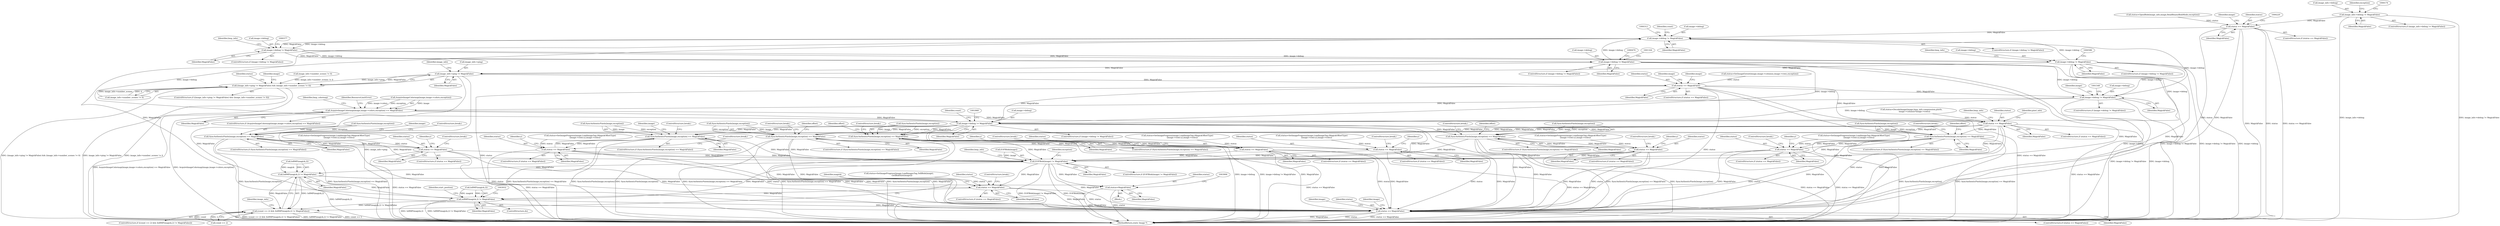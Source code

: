 digraph "0_ImageMagick_db0add932fb850d762b02604ca3053b7d7ab6deb@pointer" {
"1000168" [label="(Call,image_info->debug != MagickFalse)"];
"1000207" [label="(Call,status == MagickFalse)"];
"1000306" [label="(Call,image->debug != MagickFalse)"];
"1000371" [label="(Call,image->debug != MagickFalse)"];
"1000463" [label="(Call,image->debug != MagickFalse)"];
"1001489" [label="(Call,image_info->ping != MagickFalse)"];
"1001488" [label="(Call,(image_info->ping != MagickFalse) && (image_info->number_scenes != 0))"];
"1001526" [label="(Call,status == MagickFalse)"];
"1001542" [label="(Call,image->debug != MagickFalse)"];
"1001559" [label="(Call,AcquireImageColormap(image,image->colors,exception) == MagickFalse)"];
"1001862" [label="(Call,image->debug != MagickFalse)"];
"1002544" [label="(Call,SyncAuthenticPixels(image,exception) == MagickFalse)"];
"1002575" [label="(Call,status == MagickFalse)"];
"1003778" [label="(Call,EOFBlob(image) != MagickFalse)"];
"1003883" [label="(Call,IsBMP(magick,2) != MagickFalse)"];
"1003879" [label="(Call,(count == 2) && (IsBMP(magick,2) != MagickFalse))"];
"1003901" [label="(Call,status=MagickFalse)"];
"1003922" [label="(Call,status == MagickFalse)"];
"1003926" [label="(Call,IsBMP(magick,2) != MagickFalse)"];
"1003936" [label="(Call,status == MagickFalse)"];
"1002737" [label="(Call,SyncAuthenticPixels(image,exception) == MagickFalse)"];
"1002768" [label="(Call,status == MagickFalse)"];
"1002877" [label="(Call,SyncAuthenticPixels(image,exception) == MagickFalse)"];
"1002919" [label="(Call,status == MagickFalse)"];
"1003246" [label="(Call,SyncAuthenticPixels(image,exception) == MagickFalse)"];
"1003288" [label="(Call,status == MagickFalse)"];
"1003399" [label="(Call,SyncAuthenticPixels(image,exception) == MagickFalse)"];
"1003441" [label="(Call,status == MagickFalse)"];
"1003712" [label="(Call,SyncAuthenticPixels(image,exception) == MagickFalse)"];
"1003754" [label="(Call,status == MagickFalse)"];
"1001946" [label="(Call,status == MagickFalse)"];
"1000579" [label="(Call,image->debug != MagickFalse)"];
"1002769" [label="(Identifier,status)"];
"1003778" [label="(Call,EOFBlob(image) != MagickFalse)"];
"1003794" [label="(Identifier,bmp_info)"];
"1000326" [label="(Identifier,count)"];
"1002903" [label="(Call,status=SetImageProgress(image,LoadImageTag,(MagickOffsetType)\n                (image->rows-y),image->rows))"];
"1002578" [label="(ControlStructure,break;)"];
"1002882" [label="(ControlStructure,break;)"];
"1000699" [label="(Identifier,bmp_info)"];
"1003425" [label="(Call,status=SetImageProgress(image,LoadImageTag,(MagickOffsetType)\n                (image->rows-y),image->rows))"];
"1001496" [label="(Identifier,image_info)"];
"1001862" [label="(Call,image->debug != MagickFalse)"];
"1000199" [label="(Call,status=OpenBlob(image_info,image,ReadBinaryBlobMode,exception))"];
"1003779" [label="(Call,EOFBlob(image))"];
"1003924" [label="(Identifier,MagickFalse)"];
"1000464" [label="(Call,image->debug)"];
"1002767" [label="(ControlStructure,if (status == MagickFalse))"];
"1001948" [label="(Identifier,MagickFalse)"];
"1001488" [label="(Call,(image_info->ping != MagickFalse) && (image_info->number_scenes != 0))"];
"1003890" [label="(Identifier,image_info)"];
"1001541" [label="(ControlStructure,if (image->debug != MagickFalse))"];
"1002577" [label="(Identifier,MagickFalse)"];
"1000371" [label="(Call,image->debug != MagickFalse)"];
"1000375" [label="(Identifier,MagickFalse)"];
"1001558" [label="(ControlStructure,if (AcquireImageColormap(image,image->colors,exception) == MagickFalse))"];
"1003936" [label="(Call,status == MagickFalse)"];
"1003901" [label="(Call,status=MagickFalse)"];
"1001930" [label="(Call,status=DecodeImage(image,bmp_info.compression,pixels,\n          image->columns*image->rows))"];
"1001487" [label="(ControlStructure,if ((image_info->ping != MagickFalse) && (image_info->number_scenes != 0)))"];
"1000207" [label="(Call,status == MagickFalse)"];
"1002768" [label="(Call,status == MagickFalse)"];
"1003777" [label="(ControlStructure,if (EOFBlob(image) != MagickFalse))"];
"1003713" [label="(Call,SyncAuthenticPixels(image,exception))"];
"1001960" [label="(Identifier,bmp_info)"];
"1002741" [label="(Identifier,MagickFalse)"];
"1003941" [label="(Identifier,image)"];
"1001866" [label="(Identifier,MagickFalse)"];
"1003246" [label="(Call,SyncAuthenticPixels(image,exception) == MagickFalse)"];
"1003880" [label="(Call,count == 2)"];
"1003757" [label="(ControlStructure,break;)"];
"1002601" [label="(Identifier,y)"];
"1001568" [label="(Identifier,ResourceLimitError)"];
"1003489" [label="(Identifier,y)"];
"1002544" [label="(Call,SyncAuthenticPixels(image,exception) == MagickFalse)"];
"1002549" [label="(ControlStructure,break;)"];
"1003928" [label="(Identifier,magick)"];
"1003404" [label="(ControlStructure,break;)"];
"1002574" [label="(ControlStructure,if (status == MagickFalse))"];
"1001559" [label="(Call,AcquireImageColormap(image,image->colors,exception) == MagickFalse)"];
"1001863" [label="(Call,image->debug)"];
"1002575" [label="(Call,status == MagickFalse)"];
"1003250" [label="(Identifier,MagickFalse)"];
"1003716" [label="(Identifier,MagickFalse)"];
"1003912" [label="(Call,status=SetImageProgress(image,LoadImagesTag,TellBlob(image),\n          GetBlobSize(image)))"];
"1001560" [label="(Call,AcquireImageColormap(image,image->colors,exception))"];
"1002559" [label="(Call,status=SetImageProgress(image,LoadImageTag,(MagickOffsetType)\n                (image->rows-y),image->rows))"];
"1001490" [label="(Call,image_info->ping)"];
"1000307" [label="(Call,image->debug)"];
"1000206" [label="(ControlStructure,if (status == MagickFalse))"];
"1002921" [label="(Identifier,MagickFalse)"];
"1003945" [label="(MethodReturn,static Image *)"];
"1001528" [label="(Identifier,MagickFalse)"];
"1003406" [label="(Identifier,offset)"];
"1001947" [label="(Identifier,status)"];
"1002576" [label="(Identifier,status)"];
"1000583" [label="(Identifier,MagickFalse)"];
"1001527" [label="(Identifier,status)"];
"1003443" [label="(Identifier,MagickFalse)"];
"1001543" [label="(Call,image->debug)"];
"1000212" [label="(Identifier,image)"];
"1003399" [label="(Call,SyncAuthenticPixels(image,exception) == MagickFalse)"];
"1000256" [label="(Identifier,start_position)"];
"1002811" [label="(Identifier,y)"];
"1001566" [label="(Identifier,MagickFalse)"];
"1002737" [label="(Call,SyncAuthenticPixels(image,exception) == MagickFalse)"];
"1003887" [label="(Identifier,MagickFalse)"];
"1001494" [label="(Call,image_info->number_scenes != 0)"];
"1002881" [label="(Identifier,MagickFalse)"];
"1003781" [label="(Identifier,MagickFalse)"];
"1003884" [label="(Call,IsBMP(magick,2))"];
"1000370" [label="(ControlStructure,if (image->debug != MagickFalse))"];
"1002746" [label="(Identifier,image)"];
"1000172" [label="(Identifier,MagickFalse)"];
"1003717" [label="(ControlStructure,break;)"];
"1003398" [label="(ControlStructure,if (SyncAuthenticPixels(image,exception) == MagickFalse))"];
"1002877" [label="(Call,SyncAuthenticPixels(image,exception) == MagickFalse)"];
"1003245" [label="(ControlStructure,if (SyncAuthenticPixels(image,exception) == MagickFalse))"];
"1001546" [label="(Identifier,MagickFalse)"];
"1001571" [label="(Identifier,bmp_colormap)"];
"1000209" [label="(Identifier,MagickFalse)"];
"1003930" [label="(Identifier,MagickFalse)"];
"1000169" [label="(Call,image_info->debug)"];
"1001489" [label="(Call,image_info->ping != MagickFalse)"];
"1001945" [label="(ControlStructure,if (status == MagickFalse))"];
"1002736" [label="(ControlStructure,if (SyncAuthenticPixels(image,exception) == MagickFalse))"];
"1002985" [label="(Identifier,y)"];
"1003754" [label="(Call,status == MagickFalse)"];
"1003756" [label="(Identifier,MagickFalse)"];
"1002884" [label="(Identifier,offset)"];
"1000184" [label="(Identifier,exception)"];
"1003711" [label="(ControlStructure,if (SyncAuthenticPixels(image,exception) == MagickFalse))"];
"1000580" [label="(Call,image->debug)"];
"1000463" [label="(Call,image->debug != MagickFalse)"];
"1003444" [label="(ControlStructure,break;)"];
"1003289" [label="(Identifier,status)"];
"1003400" [label="(Call,SyncAuthenticPixels(image,exception))"];
"1001951" [label="(Identifier,pixel_info)"];
"1003719" [label="(Identifier,offset)"];
"1002543" [label="(ControlStructure,if (SyncAuthenticPixels(image,exception) == MagickFalse))"];
"1002545" [label="(Call,SyncAuthenticPixels(image,exception))"];
"1003251" [label="(ControlStructure,break;)"];
"1001535" [label="(Identifier,image)"];
"1003937" [label="(Identifier,status)"];
"1000579" [label="(Call,image->debug != MagickFalse)"];
"1002922" [label="(ControlStructure,break;)"];
"1001525" [label="(ControlStructure,if (status == MagickFalse))"];
"1000578" [label="(ControlStructure,if (image->debug != MagickFalse))"];
"1003922" [label="(Call,status == MagickFalse)"];
"1003900" [label="(Block,)"];
"1002548" [label="(Identifier,MagickFalse)"];
"1003902" [label="(Identifier,status)"];
"1000208" [label="(Identifier,status)"];
"1001877" [label="(Identifier,count)"];
"1003272" [label="(Call,status=SetImageProgress(image,LoadImageTag,(MagickOffsetType)\n                (image->rows-y),image->rows))"];
"1003322" [label="(Identifier,y)"];
"1003287" [label="(ControlStructure,if (status == MagickFalse))"];
"1001531" [label="(Identifier,image)"];
"1001542" [label="(Call,image->debug != MagickFalse)"];
"1003738" [label="(Call,status=SetImageProgress(image,LoadImageTag,(MagickOffsetType)\n                (image->rows-y),image->rows))"];
"1002920" [label="(Identifier,status)"];
"1000310" [label="(Identifier,MagickFalse)"];
"1003440" [label="(ControlStructure,if (status == MagickFalse))"];
"1000462" [label="(ControlStructure,if (image->debug != MagickFalse))"];
"1002770" [label="(Identifier,MagickFalse)"];
"1001946" [label="(Call,status == MagickFalse)"];
"1003822" [label="(Call,image_info->number_scenes != 0)"];
"1003883" [label="(Call,IsBMP(magick,2) != MagickFalse)"];
"1003291" [label="(ControlStructure,break;)"];
"1003247" [label="(Call,SyncAuthenticPixels(image,exception))"];
"1000305" [label="(ControlStructure,if (image->debug != MagickFalse))"];
"1002742" [label="(ControlStructure,break;)"];
"1003878" [label="(ControlStructure,if ((count == 2) && (IsBMP(magick,2) != MagickFalse)))"];
"1001526" [label="(Call,status == MagickFalse)"];
"1003938" [label="(Identifier,MagickFalse)"];
"1003921" [label="(ControlStructure,if (status == MagickFalse))"];
"1003253" [label="(Identifier,offset)"];
"1003926" [label="(Call,IsBMP(magick,2) != MagickFalse)"];
"1003935" [label="(ControlStructure,if (status == MagickFalse))"];
"1002919" [label="(Call,status == MagickFalse)"];
"1003290" [label="(Identifier,MagickFalse)"];
"1002553" [label="(Identifier,image)"];
"1003403" [label="(Identifier,MagickFalse)"];
"1003903" [label="(Identifier,MagickFalse)"];
"1001514" [label="(Call,status=SetImageExtent(image,image->columns,image->rows,exception))"];
"1001861" [label="(ControlStructure,if (image->debug != MagickFalse))"];
"1000167" [label="(ControlStructure,if (image_info->debug != MagickFalse))"];
"1001515" [label="(Identifier,status)"];
"1000251" [label="(ControlStructure,do)"];
"1002410" [label="(Identifier,y)"];
"1001493" [label="(Identifier,MagickFalse)"];
"1003923" [label="(Identifier,status)"];
"1003927" [label="(Call,IsBMP(magick,2))"];
"1003288" [label="(Call,status == MagickFalse)"];
"1003944" [label="(Identifier,image)"];
"1003712" [label="(Call,SyncAuthenticPixels(image,exception) == MagickFalse)"];
"1000168" [label="(Call,image_info->debug != MagickFalse)"];
"1000388" [label="(Identifier,bmp_info)"];
"1003441" [label="(Call,status == MagickFalse)"];
"1000306" [label="(Call,image->debug != MagickFalse)"];
"1003753" [label="(ControlStructure,if (status == MagickFalse))"];
"1002918" [label="(ControlStructure,if (status == MagickFalse))"];
"1002752" [label="(Call,status=SetImageProgress(image,LoadImageTag,(MagickOffsetType)\n                (image->rows-y),image->rows))"];
"1002771" [label="(ControlStructure,break;)"];
"1000467" [label="(Identifier,MagickFalse)"];
"1002876" [label="(ControlStructure,if (SyncAuthenticPixels(image,exception) == MagickFalse))"];
"1003784" [label="(Identifier,exception)"];
"1000372" [label="(Call,image->debug)"];
"1001561" [label="(Identifier,image)"];
"1003755" [label="(Identifier,status)"];
"1002738" [label="(Call,SyncAuthenticPixels(image,exception))"];
"1003879" [label="(Call,(count == 2) && (IsBMP(magick,2) != MagickFalse))"];
"1003442" [label="(Identifier,status)"];
"1002878" [label="(Call,SyncAuthenticPixels(image,exception))"];
"1003925" [label="(ControlStructure,break;)"];
"1001502" [label="(Identifier,image)"];
"1000168" -> "1000167"  [label="AST: "];
"1000168" -> "1000172"  [label="CFG: "];
"1000169" -> "1000168"  [label="AST: "];
"1000172" -> "1000168"  [label="AST: "];
"1000174" -> "1000168"  [label="CFG: "];
"1000184" -> "1000168"  [label="CFG: "];
"1000168" -> "1003945"  [label="DDG: image_info->debug != MagickFalse"];
"1000168" -> "1003945"  [label="DDG: image_info->debug"];
"1000168" -> "1000207"  [label="DDG: MagickFalse"];
"1000207" -> "1000206"  [label="AST: "];
"1000207" -> "1000209"  [label="CFG: "];
"1000208" -> "1000207"  [label="AST: "];
"1000209" -> "1000207"  [label="AST: "];
"1000212" -> "1000207"  [label="CFG: "];
"1000220" -> "1000207"  [label="CFG: "];
"1000207" -> "1003945"  [label="DDG: MagickFalse"];
"1000207" -> "1003945"  [label="DDG: status"];
"1000207" -> "1003945"  [label="DDG: status == MagickFalse"];
"1000199" -> "1000207"  [label="DDG: status"];
"1000207" -> "1000306"  [label="DDG: MagickFalse"];
"1000207" -> "1003936"  [label="DDG: status"];
"1000207" -> "1003936"  [label="DDG: MagickFalse"];
"1000306" -> "1000305"  [label="AST: "];
"1000306" -> "1000310"  [label="CFG: "];
"1000307" -> "1000306"  [label="AST: "];
"1000310" -> "1000306"  [label="AST: "];
"1000312" -> "1000306"  [label="CFG: "];
"1000326" -> "1000306"  [label="CFG: "];
"1000579" -> "1000306"  [label="DDG: image->debug"];
"1001862" -> "1000306"  [label="DDG: image->debug"];
"1001542" -> "1000306"  [label="DDG: image->debug"];
"1000463" -> "1000306"  [label="DDG: image->debug"];
"1003926" -> "1000306"  [label="DDG: MagickFalse"];
"1000306" -> "1000371"  [label="DDG: image->debug"];
"1000306" -> "1000371"  [label="DDG: MagickFalse"];
"1000371" -> "1000370"  [label="AST: "];
"1000371" -> "1000375"  [label="CFG: "];
"1000372" -> "1000371"  [label="AST: "];
"1000375" -> "1000371"  [label="AST: "];
"1000377" -> "1000371"  [label="CFG: "];
"1000388" -> "1000371"  [label="CFG: "];
"1000371" -> "1000463"  [label="DDG: image->debug"];
"1000371" -> "1000463"  [label="DDG: MagickFalse"];
"1000371" -> "1000579"  [label="DDG: image->debug"];
"1000371" -> "1000579"  [label="DDG: MagickFalse"];
"1000463" -> "1000462"  [label="AST: "];
"1000463" -> "1000467"  [label="CFG: "];
"1000464" -> "1000463"  [label="AST: "];
"1000467" -> "1000463"  [label="AST: "];
"1000470" -> "1000463"  [label="CFG: "];
"1001164" -> "1000463"  [label="CFG: "];
"1000463" -> "1003945"  [label="DDG: image->debug != MagickFalse"];
"1000463" -> "1003945"  [label="DDG: image->debug"];
"1000463" -> "1001489"  [label="DDG: MagickFalse"];
"1000463" -> "1001542"  [label="DDG: image->debug"];
"1000463" -> "1001862"  [label="DDG: image->debug"];
"1000463" -> "1003936"  [label="DDG: MagickFalse"];
"1001489" -> "1001488"  [label="AST: "];
"1001489" -> "1001493"  [label="CFG: "];
"1001490" -> "1001489"  [label="AST: "];
"1001493" -> "1001489"  [label="AST: "];
"1001496" -> "1001489"  [label="CFG: "];
"1001488" -> "1001489"  [label="CFG: "];
"1001489" -> "1003945"  [label="DDG: image_info->ping"];
"1001489" -> "1001488"  [label="DDG: image_info->ping"];
"1001489" -> "1001488"  [label="DDG: MagickFalse"];
"1000579" -> "1001489"  [label="DDG: MagickFalse"];
"1001489" -> "1001526"  [label="DDG: MagickFalse"];
"1001489" -> "1003936"  [label="DDG: MagickFalse"];
"1001488" -> "1001487"  [label="AST: "];
"1001488" -> "1001494"  [label="CFG: "];
"1001494" -> "1001488"  [label="AST: "];
"1001502" -> "1001488"  [label="CFG: "];
"1001515" -> "1001488"  [label="CFG: "];
"1001488" -> "1003945"  [label="DDG: image_info->number_scenes != 0"];
"1001488" -> "1003945"  [label="DDG: (image_info->ping != MagickFalse) && (image_info->number_scenes != 0)"];
"1001488" -> "1003945"  [label="DDG: image_info->ping != MagickFalse"];
"1001494" -> "1001488"  [label="DDG: image_info->number_scenes"];
"1001494" -> "1001488"  [label="DDG: 0"];
"1003822" -> "1001488"  [label="DDG: image_info->number_scenes != 0"];
"1001526" -> "1001525"  [label="AST: "];
"1001526" -> "1001528"  [label="CFG: "];
"1001527" -> "1001526"  [label="AST: "];
"1001528" -> "1001526"  [label="AST: "];
"1001531" -> "1001526"  [label="CFG: "];
"1001535" -> "1001526"  [label="CFG: "];
"1001526" -> "1003945"  [label="DDG: MagickFalse"];
"1001526" -> "1003945"  [label="DDG: status == MagickFalse"];
"1001526" -> "1003945"  [label="DDG: status"];
"1001514" -> "1001526"  [label="DDG: status"];
"1001526" -> "1001542"  [label="DDG: MagickFalse"];
"1001526" -> "1001862"  [label="DDG: MagickFalse"];
"1001526" -> "1001946"  [label="DDG: MagickFalse"];
"1001526" -> "1003936"  [label="DDG: status"];
"1001542" -> "1001541"  [label="AST: "];
"1001542" -> "1001546"  [label="CFG: "];
"1001543" -> "1001542"  [label="AST: "];
"1001546" -> "1001542"  [label="AST: "];
"1001548" -> "1001542"  [label="CFG: "];
"1001561" -> "1001542"  [label="CFG: "];
"1001542" -> "1003945"  [label="DDG: image->debug"];
"1001542" -> "1003945"  [label="DDG: image->debug != MagickFalse"];
"1000579" -> "1001542"  [label="DDG: image->debug"];
"1001542" -> "1001559"  [label="DDG: MagickFalse"];
"1001542" -> "1001862"  [label="DDG: image->debug"];
"1001559" -> "1001558"  [label="AST: "];
"1001559" -> "1001566"  [label="CFG: "];
"1001560" -> "1001559"  [label="AST: "];
"1001566" -> "1001559"  [label="AST: "];
"1001568" -> "1001559"  [label="CFG: "];
"1001571" -> "1001559"  [label="CFG: "];
"1001559" -> "1003945"  [label="DDG: AcquireImageColormap(image,image->colors,exception) == MagickFalse"];
"1001559" -> "1003945"  [label="DDG: AcquireImageColormap(image,image->colors,exception)"];
"1001560" -> "1001559"  [label="DDG: image"];
"1001560" -> "1001559"  [label="DDG: image->colors"];
"1001560" -> "1001559"  [label="DDG: exception"];
"1001559" -> "1001862"  [label="DDG: MagickFalse"];
"1001559" -> "1001946"  [label="DDG: MagickFalse"];
"1001862" -> "1001861"  [label="AST: "];
"1001862" -> "1001866"  [label="CFG: "];
"1001863" -> "1001862"  [label="AST: "];
"1001866" -> "1001862"  [label="AST: "];
"1001868" -> "1001862"  [label="CFG: "];
"1001877" -> "1001862"  [label="CFG: "];
"1001862" -> "1003945"  [label="DDG: image->debug != MagickFalse"];
"1001862" -> "1003945"  [label="DDG: image->debug"];
"1000579" -> "1001862"  [label="DDG: image->debug"];
"1001862" -> "1002544"  [label="DDG: MagickFalse"];
"1001862" -> "1002737"  [label="DDG: MagickFalse"];
"1001862" -> "1002877"  [label="DDG: MagickFalse"];
"1001862" -> "1003246"  [label="DDG: MagickFalse"];
"1001862" -> "1003399"  [label="DDG: MagickFalse"];
"1001862" -> "1003712"  [label="DDG: MagickFalse"];
"1001862" -> "1003778"  [label="DDG: MagickFalse"];
"1001862" -> "1003936"  [label="DDG: MagickFalse"];
"1002544" -> "1002543"  [label="AST: "];
"1002544" -> "1002548"  [label="CFG: "];
"1002545" -> "1002544"  [label="AST: "];
"1002548" -> "1002544"  [label="AST: "];
"1002549" -> "1002544"  [label="CFG: "];
"1002553" -> "1002544"  [label="CFG: "];
"1002544" -> "1003945"  [label="DDG: SyncAuthenticPixels(image,exception) == MagickFalse"];
"1002544" -> "1003945"  [label="DDG: SyncAuthenticPixels(image,exception)"];
"1002545" -> "1002544"  [label="DDG: image"];
"1002545" -> "1002544"  [label="DDG: exception"];
"1001946" -> "1002544"  [label="DDG: MagickFalse"];
"1002575" -> "1002544"  [label="DDG: MagickFalse"];
"1002544" -> "1002575"  [label="DDG: MagickFalse"];
"1002544" -> "1003778"  [label="DDG: MagickFalse"];
"1002544" -> "1003936"  [label="DDG: MagickFalse"];
"1002575" -> "1002574"  [label="AST: "];
"1002575" -> "1002577"  [label="CFG: "];
"1002576" -> "1002575"  [label="AST: "];
"1002577" -> "1002575"  [label="AST: "];
"1002578" -> "1002575"  [label="CFG: "];
"1002410" -> "1002575"  [label="CFG: "];
"1002575" -> "1003945"  [label="DDG: status == MagickFalse"];
"1002559" -> "1002575"  [label="DDG: status"];
"1002575" -> "1003778"  [label="DDG: MagickFalse"];
"1002575" -> "1003936"  [label="DDG: status"];
"1002575" -> "1003936"  [label="DDG: MagickFalse"];
"1003778" -> "1003777"  [label="AST: "];
"1003778" -> "1003781"  [label="CFG: "];
"1003779" -> "1003778"  [label="AST: "];
"1003781" -> "1003778"  [label="AST: "];
"1003784" -> "1003778"  [label="CFG: "];
"1003794" -> "1003778"  [label="CFG: "];
"1003778" -> "1003945"  [label="DDG: EOFBlob(image) != MagickFalse"];
"1003778" -> "1003945"  [label="DDG: EOFBlob(image)"];
"1003779" -> "1003778"  [label="DDG: image"];
"1003288" -> "1003778"  [label="DDG: MagickFalse"];
"1003246" -> "1003778"  [label="DDG: MagickFalse"];
"1002877" -> "1003778"  [label="DDG: MagickFalse"];
"1002919" -> "1003778"  [label="DDG: MagickFalse"];
"1003754" -> "1003778"  [label="DDG: MagickFalse"];
"1002768" -> "1003778"  [label="DDG: MagickFalse"];
"1001946" -> "1003778"  [label="DDG: MagickFalse"];
"1002737" -> "1003778"  [label="DDG: MagickFalse"];
"1003712" -> "1003778"  [label="DDG: MagickFalse"];
"1003399" -> "1003778"  [label="DDG: MagickFalse"];
"1003441" -> "1003778"  [label="DDG: MagickFalse"];
"1003778" -> "1003883"  [label="DDG: MagickFalse"];
"1003778" -> "1003901"  [label="DDG: MagickFalse"];
"1003778" -> "1003922"  [label="DDG: MagickFalse"];
"1003778" -> "1003926"  [label="DDG: MagickFalse"];
"1003778" -> "1003936"  [label="DDG: MagickFalse"];
"1003883" -> "1003879"  [label="AST: "];
"1003883" -> "1003887"  [label="CFG: "];
"1003884" -> "1003883"  [label="AST: "];
"1003887" -> "1003883"  [label="AST: "];
"1003879" -> "1003883"  [label="CFG: "];
"1003883" -> "1003945"  [label="DDG: IsBMP(magick,2)"];
"1003883" -> "1003879"  [label="DDG: IsBMP(magick,2)"];
"1003883" -> "1003879"  [label="DDG: MagickFalse"];
"1003884" -> "1003883"  [label="DDG: magick"];
"1003884" -> "1003883"  [label="DDG: 2"];
"1003883" -> "1003901"  [label="DDG: MagickFalse"];
"1003883" -> "1003922"  [label="DDG: MagickFalse"];
"1003883" -> "1003926"  [label="DDG: MagickFalse"];
"1003879" -> "1003878"  [label="AST: "];
"1003879" -> "1003880"  [label="CFG: "];
"1003880" -> "1003879"  [label="AST: "];
"1003928" -> "1003879"  [label="CFG: "];
"1003890" -> "1003879"  [label="CFG: "];
"1003879" -> "1003945"  [label="DDG: IsBMP(magick,2) != MagickFalse"];
"1003879" -> "1003945"  [label="DDG: count == 2"];
"1003879" -> "1003945"  [label="DDG: (count == 2) && (IsBMP(magick,2) != MagickFalse)"];
"1003880" -> "1003879"  [label="DDG: count"];
"1003880" -> "1003879"  [label="DDG: 2"];
"1003926" -> "1003879"  [label="DDG: IsBMP(magick,2) != MagickFalse"];
"1003901" -> "1003900"  [label="AST: "];
"1003901" -> "1003903"  [label="CFG: "];
"1003902" -> "1003901"  [label="AST: "];
"1003903" -> "1003901"  [label="AST: "];
"1003906" -> "1003901"  [label="CFG: "];
"1003901" -> "1003945"  [label="DDG: status"];
"1003901" -> "1003945"  [label="DDG: MagickFalse"];
"1003922" -> "1003921"  [label="AST: "];
"1003922" -> "1003924"  [label="CFG: "];
"1003923" -> "1003922"  [label="AST: "];
"1003924" -> "1003922"  [label="AST: "];
"1003928" -> "1003922"  [label="CFG: "];
"1003925" -> "1003922"  [label="CFG: "];
"1003912" -> "1003922"  [label="DDG: status"];
"1003922" -> "1003926"  [label="DDG: MagickFalse"];
"1003922" -> "1003936"  [label="DDG: status"];
"1003922" -> "1003936"  [label="DDG: MagickFalse"];
"1003926" -> "1000251"  [label="AST: "];
"1003926" -> "1003930"  [label="CFG: "];
"1003927" -> "1003926"  [label="AST: "];
"1003930" -> "1003926"  [label="AST: "];
"1000256" -> "1003926"  [label="CFG: "];
"1003932" -> "1003926"  [label="CFG: "];
"1003926" -> "1003945"  [label="DDG: IsBMP(magick,2)"];
"1003926" -> "1003945"  [label="DDG: IsBMP(magick,2) != MagickFalse"];
"1003927" -> "1003926"  [label="DDG: magick"];
"1003927" -> "1003926"  [label="DDG: 2"];
"1003926" -> "1003936"  [label="DDG: MagickFalse"];
"1003936" -> "1003935"  [label="AST: "];
"1003936" -> "1003938"  [label="CFG: "];
"1003937" -> "1003936"  [label="AST: "];
"1003938" -> "1003936"  [label="AST: "];
"1003941" -> "1003936"  [label="CFG: "];
"1003944" -> "1003936"  [label="CFG: "];
"1003936" -> "1003945"  [label="DDG: status == MagickFalse"];
"1003936" -> "1003945"  [label="DDG: MagickFalse"];
"1003936" -> "1003945"  [label="DDG: status"];
"1002919" -> "1003936"  [label="DDG: status"];
"1002919" -> "1003936"  [label="DDG: MagickFalse"];
"1003754" -> "1003936"  [label="DDG: status"];
"1003754" -> "1003936"  [label="DDG: MagickFalse"];
"1001946" -> "1003936"  [label="DDG: status"];
"1001946" -> "1003936"  [label="DDG: MagickFalse"];
"1002768" -> "1003936"  [label="DDG: status"];
"1002768" -> "1003936"  [label="DDG: MagickFalse"];
"1003441" -> "1003936"  [label="DDG: status"];
"1003441" -> "1003936"  [label="DDG: MagickFalse"];
"1003288" -> "1003936"  [label="DDG: status"];
"1003288" -> "1003936"  [label="DDG: MagickFalse"];
"1003246" -> "1003936"  [label="DDG: MagickFalse"];
"1002877" -> "1003936"  [label="DDG: MagickFalse"];
"1000579" -> "1003936"  [label="DDG: MagickFalse"];
"1002737" -> "1003936"  [label="DDG: MagickFalse"];
"1003712" -> "1003936"  [label="DDG: MagickFalse"];
"1003399" -> "1003936"  [label="DDG: MagickFalse"];
"1002737" -> "1002736"  [label="AST: "];
"1002737" -> "1002741"  [label="CFG: "];
"1002738" -> "1002737"  [label="AST: "];
"1002741" -> "1002737"  [label="AST: "];
"1002742" -> "1002737"  [label="CFG: "];
"1002746" -> "1002737"  [label="CFG: "];
"1002737" -> "1003945"  [label="DDG: SyncAuthenticPixels(image,exception) == MagickFalse"];
"1002737" -> "1003945"  [label="DDG: SyncAuthenticPixels(image,exception)"];
"1002738" -> "1002737"  [label="DDG: image"];
"1002738" -> "1002737"  [label="DDG: exception"];
"1002768" -> "1002737"  [label="DDG: MagickFalse"];
"1001946" -> "1002737"  [label="DDG: MagickFalse"];
"1002737" -> "1002768"  [label="DDG: MagickFalse"];
"1002768" -> "1002767"  [label="AST: "];
"1002768" -> "1002770"  [label="CFG: "];
"1002769" -> "1002768"  [label="AST: "];
"1002770" -> "1002768"  [label="AST: "];
"1002771" -> "1002768"  [label="CFG: "];
"1002601" -> "1002768"  [label="CFG: "];
"1002768" -> "1003945"  [label="DDG: status == MagickFalse"];
"1002752" -> "1002768"  [label="DDG: status"];
"1002877" -> "1002876"  [label="AST: "];
"1002877" -> "1002881"  [label="CFG: "];
"1002878" -> "1002877"  [label="AST: "];
"1002881" -> "1002877"  [label="AST: "];
"1002882" -> "1002877"  [label="CFG: "];
"1002884" -> "1002877"  [label="CFG: "];
"1002877" -> "1003945"  [label="DDG: SyncAuthenticPixels(image,exception) == MagickFalse"];
"1002877" -> "1003945"  [label="DDG: SyncAuthenticPixels(image,exception)"];
"1002878" -> "1002877"  [label="DDG: image"];
"1002878" -> "1002877"  [label="DDG: exception"];
"1002919" -> "1002877"  [label="DDG: MagickFalse"];
"1001946" -> "1002877"  [label="DDG: MagickFalse"];
"1002877" -> "1002919"  [label="DDG: MagickFalse"];
"1002919" -> "1002918"  [label="AST: "];
"1002919" -> "1002921"  [label="CFG: "];
"1002920" -> "1002919"  [label="AST: "];
"1002921" -> "1002919"  [label="AST: "];
"1002922" -> "1002919"  [label="CFG: "];
"1002811" -> "1002919"  [label="CFG: "];
"1002919" -> "1003945"  [label="DDG: status == MagickFalse"];
"1002903" -> "1002919"  [label="DDG: status"];
"1003246" -> "1003245"  [label="AST: "];
"1003246" -> "1003250"  [label="CFG: "];
"1003247" -> "1003246"  [label="AST: "];
"1003250" -> "1003246"  [label="AST: "];
"1003251" -> "1003246"  [label="CFG: "];
"1003253" -> "1003246"  [label="CFG: "];
"1003246" -> "1003945"  [label="DDG: SyncAuthenticPixels(image,exception)"];
"1003246" -> "1003945"  [label="DDG: SyncAuthenticPixels(image,exception) == MagickFalse"];
"1003247" -> "1003246"  [label="DDG: image"];
"1003247" -> "1003246"  [label="DDG: exception"];
"1003288" -> "1003246"  [label="DDG: MagickFalse"];
"1001946" -> "1003246"  [label="DDG: MagickFalse"];
"1003246" -> "1003288"  [label="DDG: MagickFalse"];
"1003288" -> "1003287"  [label="AST: "];
"1003288" -> "1003290"  [label="CFG: "];
"1003289" -> "1003288"  [label="AST: "];
"1003290" -> "1003288"  [label="AST: "];
"1003291" -> "1003288"  [label="CFG: "];
"1002985" -> "1003288"  [label="CFG: "];
"1003288" -> "1003945"  [label="DDG: status == MagickFalse"];
"1003272" -> "1003288"  [label="DDG: status"];
"1003399" -> "1003398"  [label="AST: "];
"1003399" -> "1003403"  [label="CFG: "];
"1003400" -> "1003399"  [label="AST: "];
"1003403" -> "1003399"  [label="AST: "];
"1003404" -> "1003399"  [label="CFG: "];
"1003406" -> "1003399"  [label="CFG: "];
"1003399" -> "1003945"  [label="DDG: SyncAuthenticPixels(image,exception) == MagickFalse"];
"1003399" -> "1003945"  [label="DDG: SyncAuthenticPixels(image,exception)"];
"1003400" -> "1003399"  [label="DDG: image"];
"1003400" -> "1003399"  [label="DDG: exception"];
"1001946" -> "1003399"  [label="DDG: MagickFalse"];
"1003441" -> "1003399"  [label="DDG: MagickFalse"];
"1003399" -> "1003441"  [label="DDG: MagickFalse"];
"1003441" -> "1003440"  [label="AST: "];
"1003441" -> "1003443"  [label="CFG: "];
"1003442" -> "1003441"  [label="AST: "];
"1003443" -> "1003441"  [label="AST: "];
"1003444" -> "1003441"  [label="CFG: "];
"1003322" -> "1003441"  [label="CFG: "];
"1003441" -> "1003945"  [label="DDG: status == MagickFalse"];
"1003425" -> "1003441"  [label="DDG: status"];
"1003712" -> "1003711"  [label="AST: "];
"1003712" -> "1003716"  [label="CFG: "];
"1003713" -> "1003712"  [label="AST: "];
"1003716" -> "1003712"  [label="AST: "];
"1003717" -> "1003712"  [label="CFG: "];
"1003719" -> "1003712"  [label="CFG: "];
"1003712" -> "1003945"  [label="DDG: SyncAuthenticPixels(image,exception)"];
"1003712" -> "1003945"  [label="DDG: SyncAuthenticPixels(image,exception) == MagickFalse"];
"1003713" -> "1003712"  [label="DDG: image"];
"1003713" -> "1003712"  [label="DDG: exception"];
"1003754" -> "1003712"  [label="DDG: MagickFalse"];
"1001946" -> "1003712"  [label="DDG: MagickFalse"];
"1003712" -> "1003754"  [label="DDG: MagickFalse"];
"1003754" -> "1003753"  [label="AST: "];
"1003754" -> "1003756"  [label="CFG: "];
"1003755" -> "1003754"  [label="AST: "];
"1003756" -> "1003754"  [label="AST: "];
"1003757" -> "1003754"  [label="CFG: "];
"1003489" -> "1003754"  [label="CFG: "];
"1003754" -> "1003945"  [label="DDG: status == MagickFalse"];
"1003738" -> "1003754"  [label="DDG: status"];
"1001946" -> "1001945"  [label="AST: "];
"1001946" -> "1001948"  [label="CFG: "];
"1001947" -> "1001946"  [label="AST: "];
"1001948" -> "1001946"  [label="AST: "];
"1001951" -> "1001946"  [label="CFG: "];
"1001960" -> "1001946"  [label="CFG: "];
"1001946" -> "1003945"  [label="DDG: status == MagickFalse"];
"1001930" -> "1001946"  [label="DDG: status"];
"1000579" -> "1000578"  [label="AST: "];
"1000579" -> "1000583"  [label="CFG: "];
"1000580" -> "1000579"  [label="AST: "];
"1000583" -> "1000579"  [label="AST: "];
"1000586" -> "1000579"  [label="CFG: "];
"1000699" -> "1000579"  [label="CFG: "];
"1000579" -> "1003945"  [label="DDG: image->debug != MagickFalse"];
"1000579" -> "1003945"  [label="DDG: image->debug"];
}
